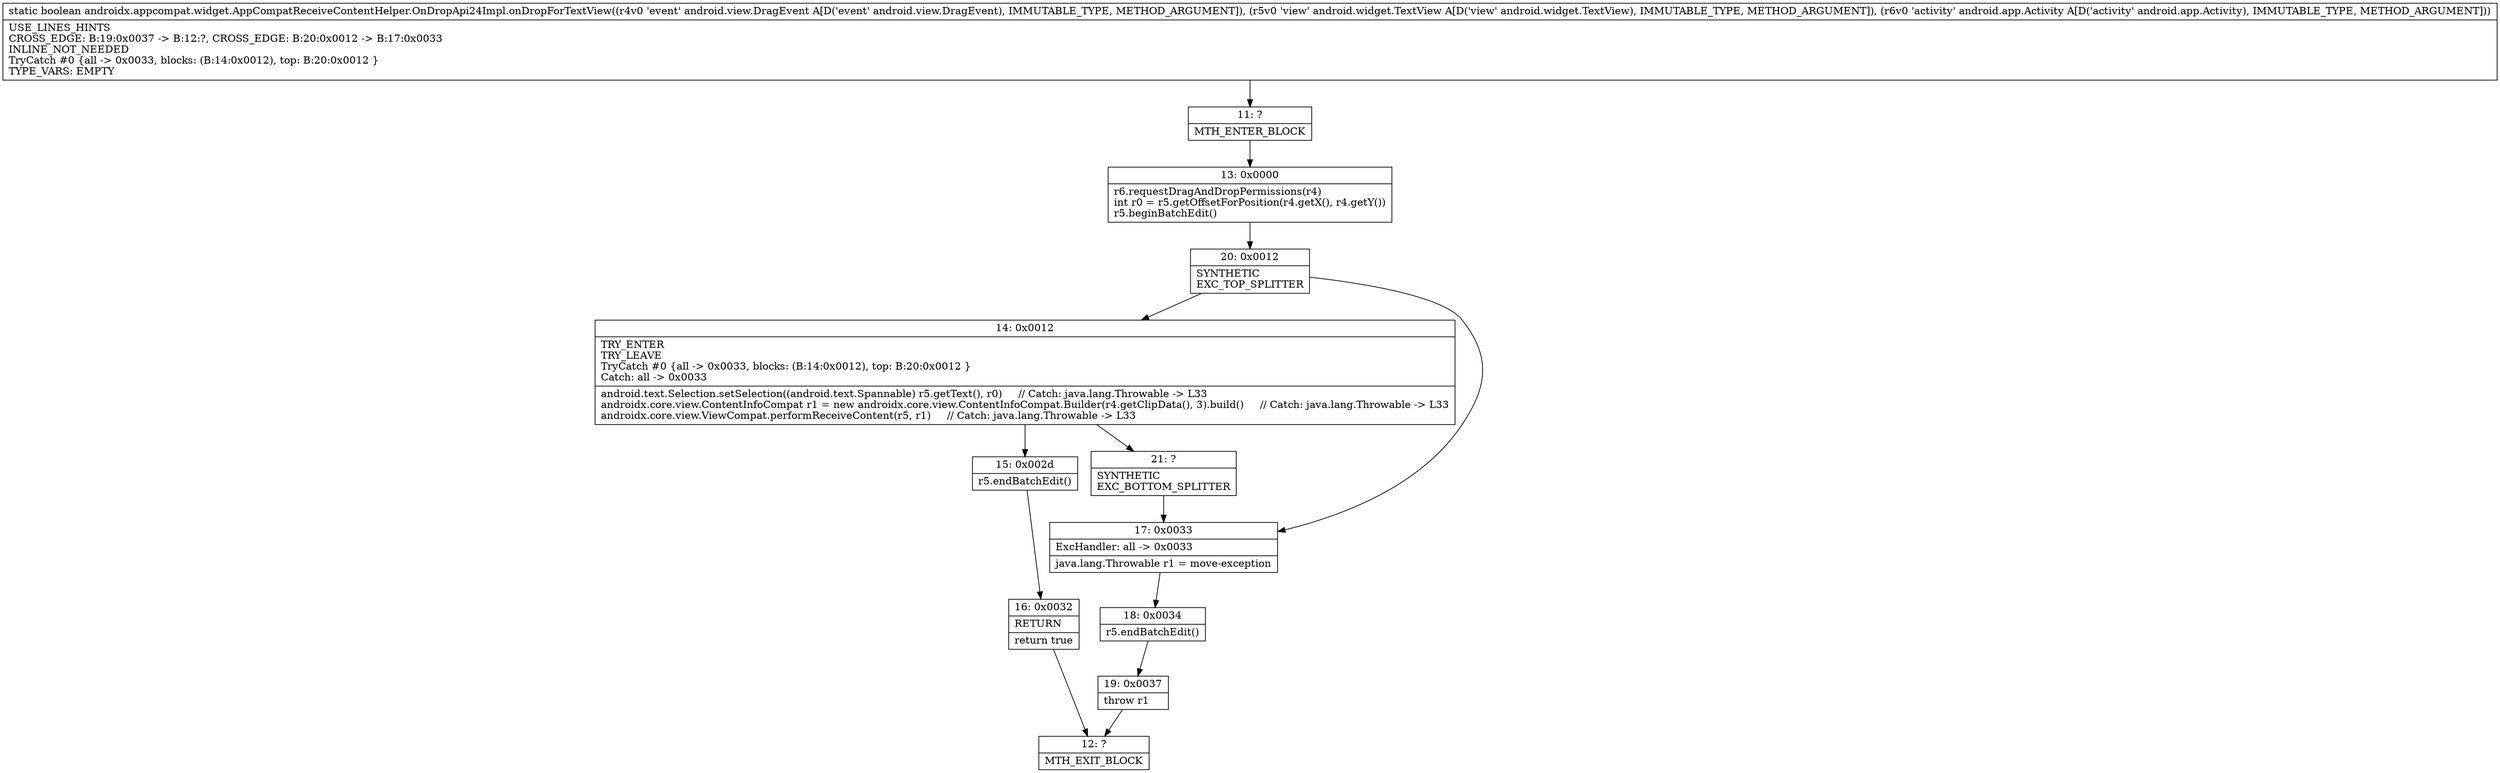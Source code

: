 digraph "CFG forandroidx.appcompat.widget.AppCompatReceiveContentHelper.OnDropApi24Impl.onDropForTextView(Landroid\/view\/DragEvent;Landroid\/widget\/TextView;Landroid\/app\/Activity;)Z" {
Node_11 [shape=record,label="{11\:\ ?|MTH_ENTER_BLOCK\l}"];
Node_13 [shape=record,label="{13\:\ 0x0000|r6.requestDragAndDropPermissions(r4)\lint r0 = r5.getOffsetForPosition(r4.getX(), r4.getY())\lr5.beginBatchEdit()\l}"];
Node_20 [shape=record,label="{20\:\ 0x0012|SYNTHETIC\lEXC_TOP_SPLITTER\l}"];
Node_14 [shape=record,label="{14\:\ 0x0012|TRY_ENTER\lTRY_LEAVE\lTryCatch #0 \{all \-\> 0x0033, blocks: (B:14:0x0012), top: B:20:0x0012 \}\lCatch: all \-\> 0x0033\l|android.text.Selection.setSelection((android.text.Spannable) r5.getText(), r0)     \/\/ Catch: java.lang.Throwable \-\> L33\landroidx.core.view.ContentInfoCompat r1 = new androidx.core.view.ContentInfoCompat.Builder(r4.getClipData(), 3).build()     \/\/ Catch: java.lang.Throwable \-\> L33\landroidx.core.view.ViewCompat.performReceiveContent(r5, r1)     \/\/ Catch: java.lang.Throwable \-\> L33\l}"];
Node_15 [shape=record,label="{15\:\ 0x002d|r5.endBatchEdit()\l}"];
Node_16 [shape=record,label="{16\:\ 0x0032|RETURN\l|return true\l}"];
Node_12 [shape=record,label="{12\:\ ?|MTH_EXIT_BLOCK\l}"];
Node_21 [shape=record,label="{21\:\ ?|SYNTHETIC\lEXC_BOTTOM_SPLITTER\l}"];
Node_17 [shape=record,label="{17\:\ 0x0033|ExcHandler: all \-\> 0x0033\l|java.lang.Throwable r1 = move\-exception\l}"];
Node_18 [shape=record,label="{18\:\ 0x0034|r5.endBatchEdit()\l}"];
Node_19 [shape=record,label="{19\:\ 0x0037|throw r1\l}"];
MethodNode[shape=record,label="{static boolean androidx.appcompat.widget.AppCompatReceiveContentHelper.OnDropApi24Impl.onDropForTextView((r4v0 'event' android.view.DragEvent A[D('event' android.view.DragEvent), IMMUTABLE_TYPE, METHOD_ARGUMENT]), (r5v0 'view' android.widget.TextView A[D('view' android.widget.TextView), IMMUTABLE_TYPE, METHOD_ARGUMENT]), (r6v0 'activity' android.app.Activity A[D('activity' android.app.Activity), IMMUTABLE_TYPE, METHOD_ARGUMENT]))  | USE_LINES_HINTS\lCROSS_EDGE: B:19:0x0037 \-\> B:12:?, CROSS_EDGE: B:20:0x0012 \-\> B:17:0x0033\lINLINE_NOT_NEEDED\lTryCatch #0 \{all \-\> 0x0033, blocks: (B:14:0x0012), top: B:20:0x0012 \}\lTYPE_VARS: EMPTY\l}"];
MethodNode -> Node_11;Node_11 -> Node_13;
Node_13 -> Node_20;
Node_20 -> Node_14;
Node_20 -> Node_17;
Node_14 -> Node_15;
Node_14 -> Node_21;
Node_15 -> Node_16;
Node_16 -> Node_12;
Node_21 -> Node_17;
Node_17 -> Node_18;
Node_18 -> Node_19;
Node_19 -> Node_12;
}

